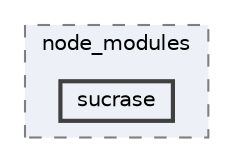digraph "C:/Users/arisc/OneDrive/Documents/GitHub/FINAL/EcoEats-Project/node_modules/sucrase"
{
 // LATEX_PDF_SIZE
  bgcolor="transparent";
  edge [fontname=Helvetica,fontsize=10,labelfontname=Helvetica,labelfontsize=10];
  node [fontname=Helvetica,fontsize=10,shape=box,height=0.2,width=0.4];
  compound=true
  subgraph clusterdir_5091f2b68170d33f954320199e2fed0a {
    graph [ bgcolor="#edf0f7", pencolor="grey50", label="node_modules", fontname=Helvetica,fontsize=10 style="filled,dashed", URL="dir_5091f2b68170d33f954320199e2fed0a.html",tooltip=""]
  dir_1e48767475546129376d71e95478dd47 [label="sucrase", fillcolor="#edf0f7", color="grey25", style="filled,bold", URL="dir_1e48767475546129376d71e95478dd47.html",tooltip=""];
  }
}
